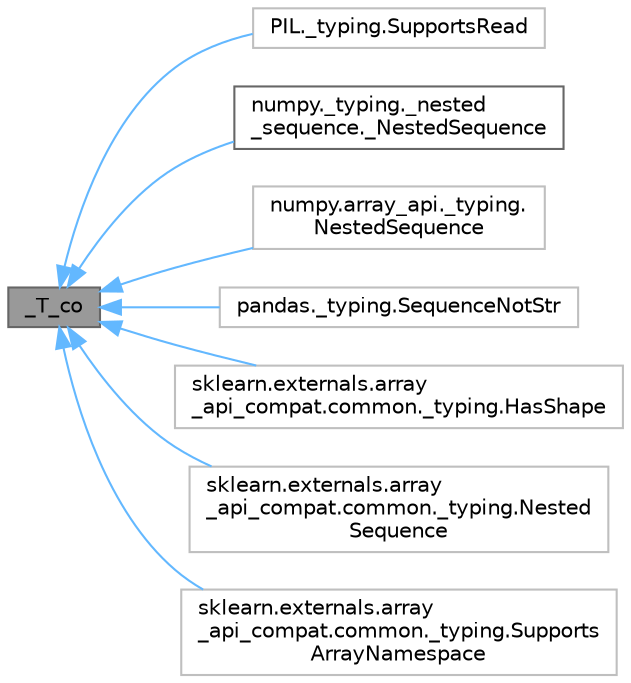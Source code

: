 digraph "_T_co"
{
 // LATEX_PDF_SIZE
  bgcolor="transparent";
  edge [fontname=Helvetica,fontsize=10,labelfontname=Helvetica,labelfontsize=10];
  node [fontname=Helvetica,fontsize=10,shape=box,height=0.2,width=0.4];
  rankdir="LR";
  Node1 [id="Node000001",label="_T_co",height=0.2,width=0.4,color="gray40", fillcolor="grey60", style="filled", fontcolor="black",tooltip=" "];
  Node1 -> Node2 [id="edge1_Node000001_Node000002",dir="back",color="steelblue1",style="solid",tooltip=" "];
  Node2 [id="Node000002",label="PIL._typing.SupportsRead",height=0.2,width=0.4,color="grey75", fillcolor="white", style="filled",URL="$db/dcf/classPIL_1_1__typing_1_1SupportsRead.html",tooltip=" "];
  Node1 -> Node3 [id="edge2_Node000001_Node000003",dir="back",color="steelblue1",style="solid",tooltip=" "];
  Node3 [id="Node000003",label="numpy._typing._nested\l_sequence._NestedSequence",height=0.2,width=0.4,color="gray40", fillcolor="white", style="filled",URL="$d6/d0f/classnumpy_1_1__typing_1_1__nested__sequence_1_1__NestedSequence.html",tooltip=" "];
  Node1 -> Node4 [id="edge3_Node000001_Node000004",dir="back",color="steelblue1",style="solid",tooltip=" "];
  Node4 [id="Node000004",label="numpy.array_api._typing.\lNestedSequence",height=0.2,width=0.4,color="grey75", fillcolor="white", style="filled",URL="$df/d82/classnumpy_1_1array__api_1_1__typing_1_1NestedSequence.html",tooltip=" "];
  Node1 -> Node5 [id="edge4_Node000001_Node000005",dir="back",color="steelblue1",style="solid",tooltip=" "];
  Node5 [id="Node000005",label="pandas._typing.SequenceNotStr",height=0.2,width=0.4,color="grey75", fillcolor="white", style="filled",URL="$dc/dc4/classpandas_1_1__typing_1_1SequenceNotStr.html",tooltip=" "];
  Node1 -> Node6 [id="edge5_Node000001_Node000006",dir="back",color="steelblue1",style="solid",tooltip=" "];
  Node6 [id="Node000006",label="sklearn.externals.array\l_api_compat.common._typing.HasShape",height=0.2,width=0.4,color="grey75", fillcolor="white", style="filled",URL="$df/d1a/classsklearn_1_1externals_1_1array__api__compat_1_1common_1_1__typing_1_1HasShape.html",tooltip=" "];
  Node1 -> Node7 [id="edge6_Node000001_Node000007",dir="back",color="steelblue1",style="solid",tooltip=" "];
  Node7 [id="Node000007",label="sklearn.externals.array\l_api_compat.common._typing.Nested\lSequence",height=0.2,width=0.4,color="grey75", fillcolor="white", style="filled",URL="$d9/dbc/classsklearn_1_1externals_1_1array__api__compat_1_1common_1_1__typing_1_1NestedSequence.html",tooltip=" "];
  Node1 -> Node8 [id="edge7_Node000001_Node000008",dir="back",color="steelblue1",style="solid",tooltip=" "];
  Node8 [id="Node000008",label="sklearn.externals.array\l_api_compat.common._typing.Supports\lArrayNamespace",height=0.2,width=0.4,color="grey75", fillcolor="white", style="filled",URL="$d5/d4a/classsklearn_1_1externals_1_1array__api__compat_1_1common_1_1__typing_1_1SupportsArrayNamespace.html",tooltip=" "];
}
